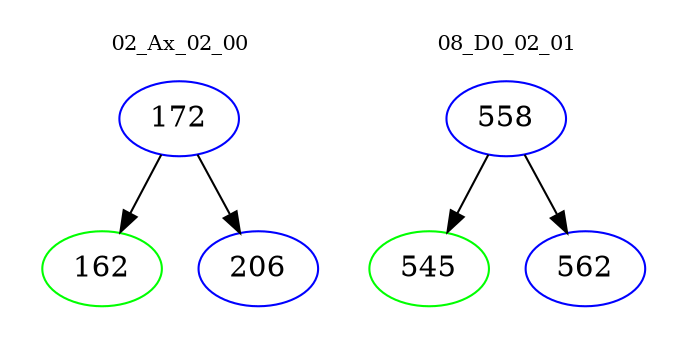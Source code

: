 digraph{
subgraph cluster_0 {
color = white
label = "02_Ax_02_00";
fontsize=10;
T0_172 [label="172", color="blue"]
T0_172 -> T0_162 [color="black"]
T0_162 [label="162", color="green"]
T0_172 -> T0_206 [color="black"]
T0_206 [label="206", color="blue"]
}
subgraph cluster_1 {
color = white
label = "08_D0_02_01";
fontsize=10;
T1_558 [label="558", color="blue"]
T1_558 -> T1_545 [color="black"]
T1_545 [label="545", color="green"]
T1_558 -> T1_562 [color="black"]
T1_562 [label="562", color="blue"]
}
}
